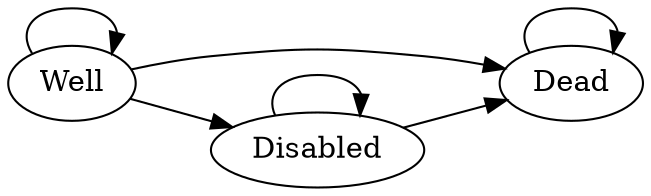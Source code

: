 digraph rdecision {
  size="7,7" ;
  rankdir=LR ;
   "Well" -> "Well"  ;
   "Dead" -> "Dead"  ;
   "Disabled" -> "Disabled"  ;
   "Well" -> "Disabled"  ;
   "Well" -> "Dead"  ;
   "Disabled" -> "Dead"  ;
}
